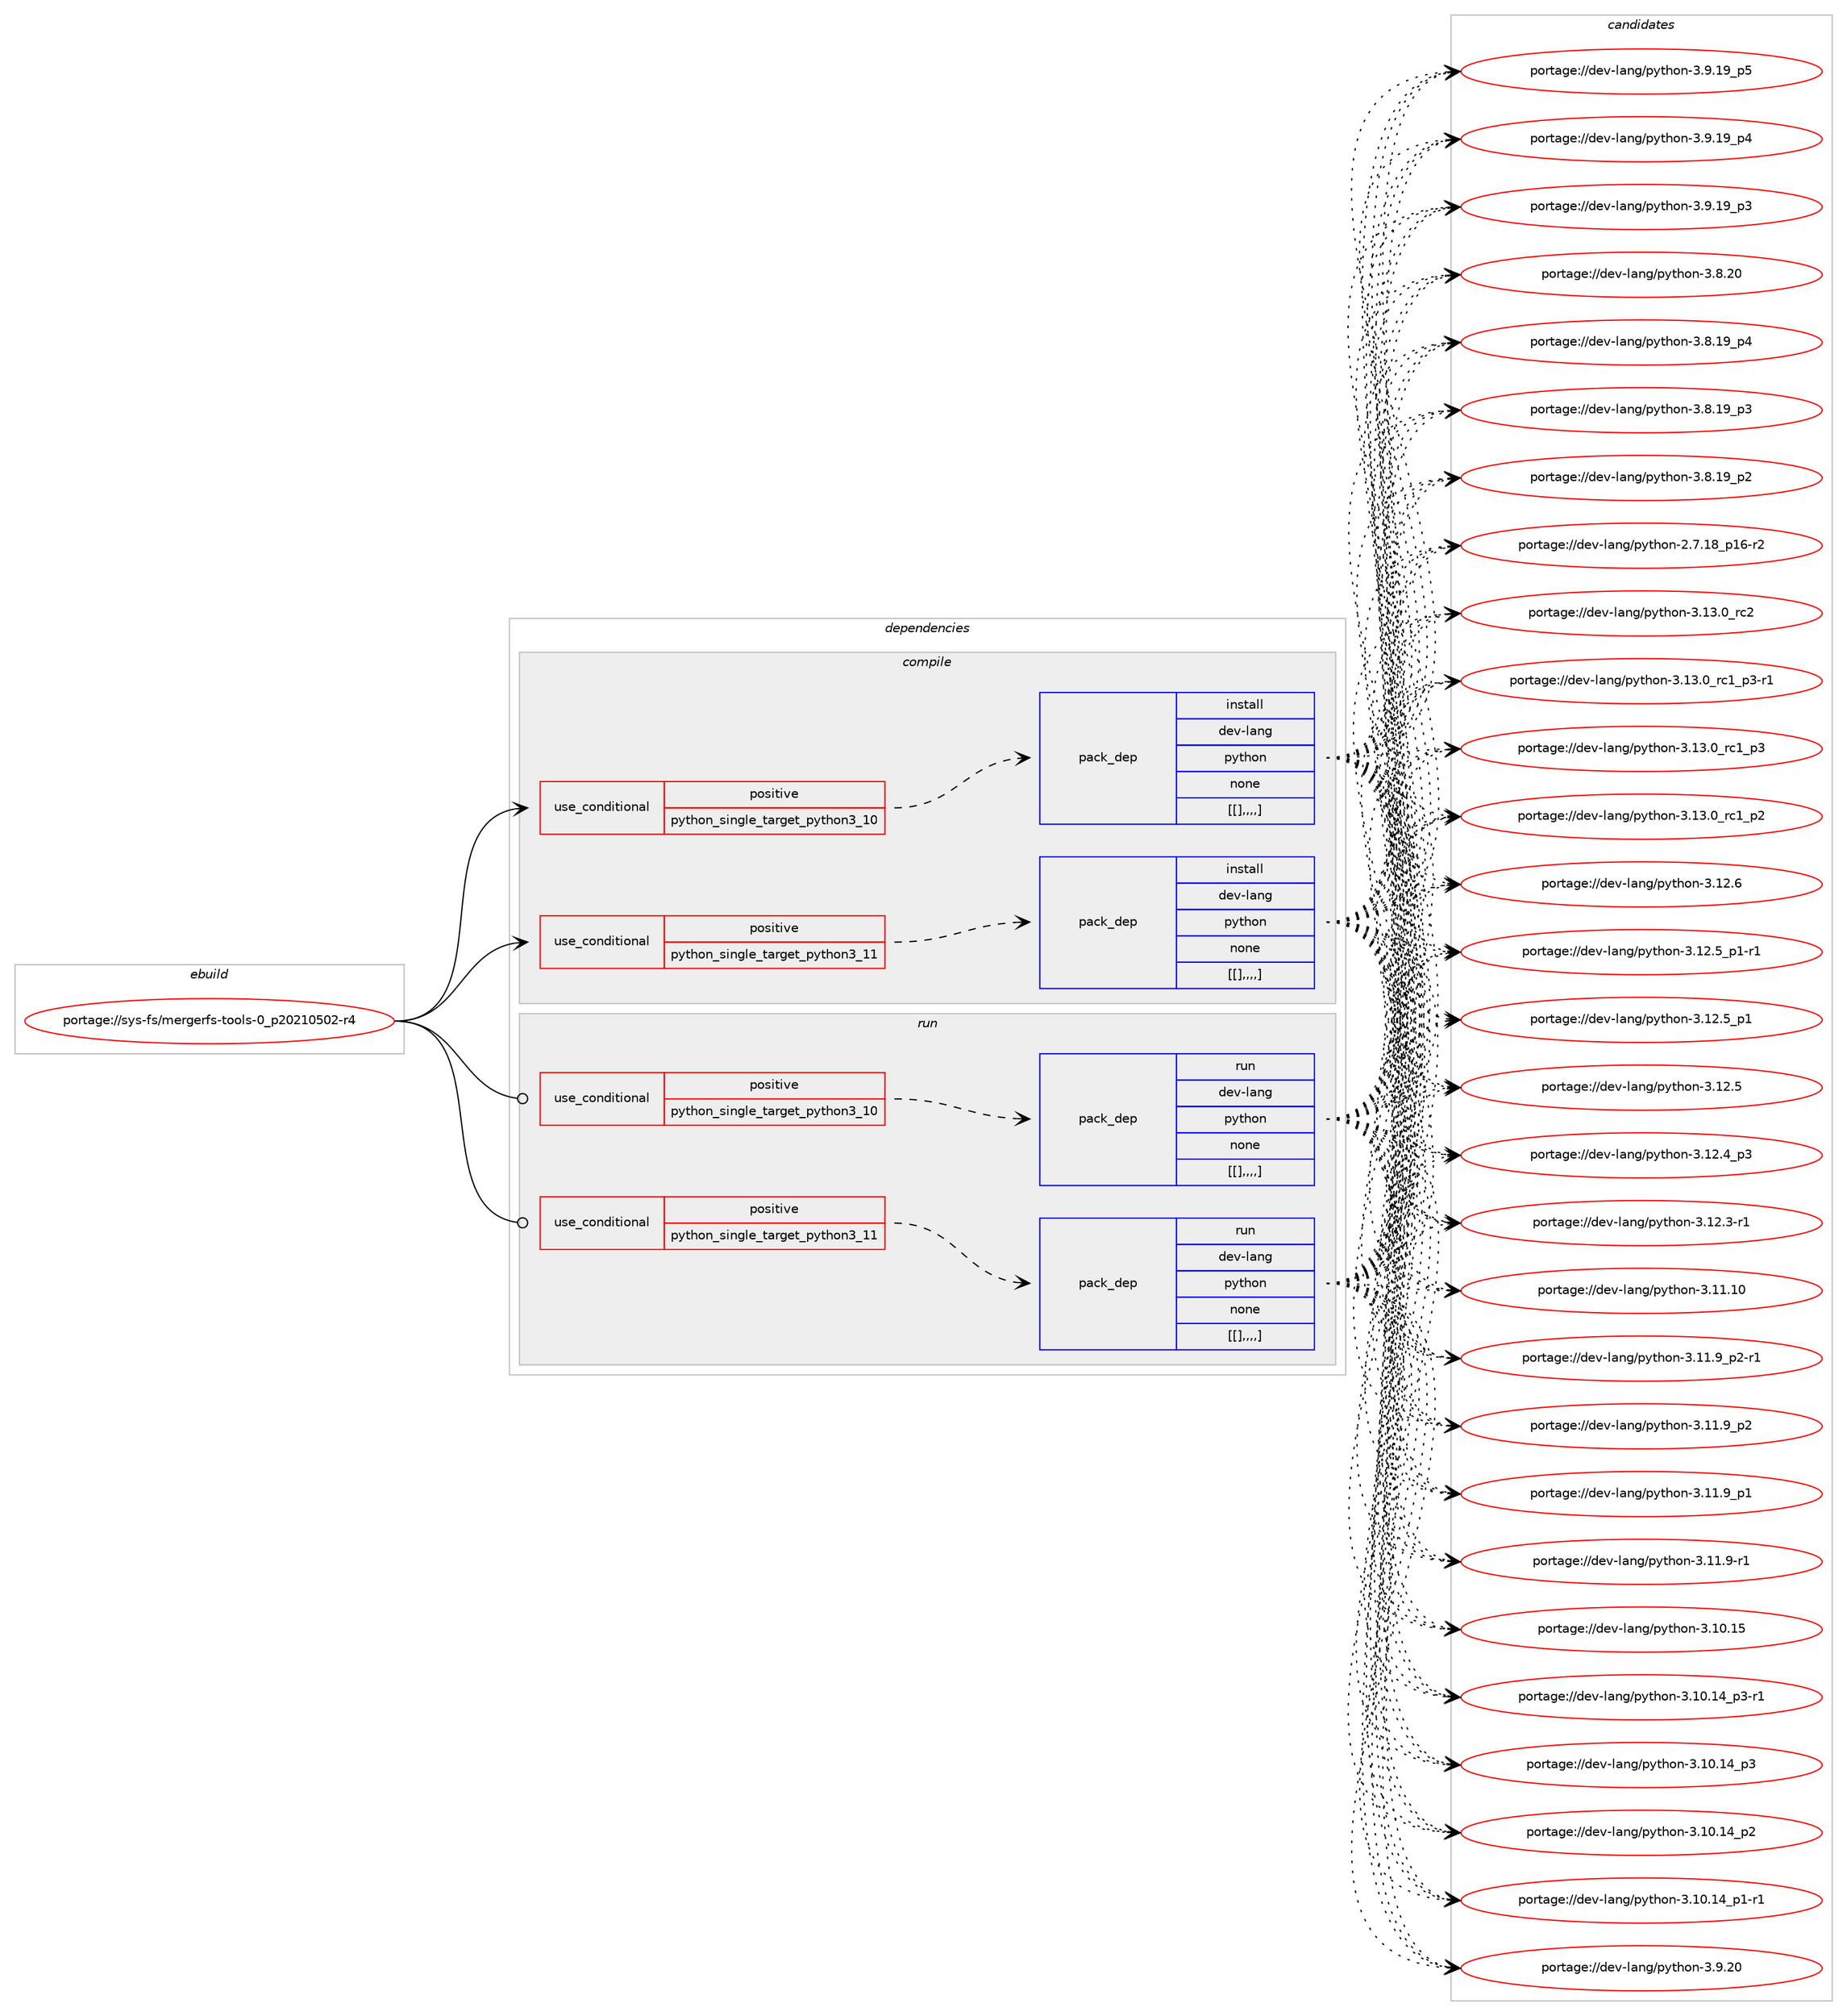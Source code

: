 digraph prolog {

# *************
# Graph options
# *************

newrank=true;
concentrate=true;
compound=true;
graph [rankdir=LR,fontname=Helvetica,fontsize=10,ranksep=1.5];#, ranksep=2.5, nodesep=0.2];
edge  [arrowhead=vee];
node  [fontname=Helvetica,fontsize=10];

# **********
# The ebuild
# **********

subgraph cluster_leftcol {
color=gray;
label=<<i>ebuild</i>>;
id [label="portage://sys-fs/mergerfs-tools-0_p20210502-r4", color=red, width=4, href="../sys-fs/mergerfs-tools-0_p20210502-r4.svg"];
}

# ****************
# The dependencies
# ****************

subgraph cluster_midcol {
color=gray;
label=<<i>dependencies</i>>;
subgraph cluster_compile {
fillcolor="#eeeeee";
style=filled;
label=<<i>compile</i>>;
subgraph cond120967 {
dependency454821 [label=<<TABLE BORDER="0" CELLBORDER="1" CELLSPACING="0" CELLPADDING="4"><TR><TD ROWSPAN="3" CELLPADDING="10">use_conditional</TD></TR><TR><TD>positive</TD></TR><TR><TD>python_single_target_python3_10</TD></TR></TABLE>>, shape=none, color=red];
subgraph pack330756 {
dependency454822 [label=<<TABLE BORDER="0" CELLBORDER="1" CELLSPACING="0" CELLPADDING="4" WIDTH="220"><TR><TD ROWSPAN="6" CELLPADDING="30">pack_dep</TD></TR><TR><TD WIDTH="110">install</TD></TR><TR><TD>dev-lang</TD></TR><TR><TD>python</TD></TR><TR><TD>none</TD></TR><TR><TD>[[],,,,]</TD></TR></TABLE>>, shape=none, color=blue];
}
dependency454821:e -> dependency454822:w [weight=20,style="dashed",arrowhead="vee"];
}
id:e -> dependency454821:w [weight=20,style="solid",arrowhead="vee"];
subgraph cond120968 {
dependency454823 [label=<<TABLE BORDER="0" CELLBORDER="1" CELLSPACING="0" CELLPADDING="4"><TR><TD ROWSPAN="3" CELLPADDING="10">use_conditional</TD></TR><TR><TD>positive</TD></TR><TR><TD>python_single_target_python3_11</TD></TR></TABLE>>, shape=none, color=red];
subgraph pack330757 {
dependency454824 [label=<<TABLE BORDER="0" CELLBORDER="1" CELLSPACING="0" CELLPADDING="4" WIDTH="220"><TR><TD ROWSPAN="6" CELLPADDING="30">pack_dep</TD></TR><TR><TD WIDTH="110">install</TD></TR><TR><TD>dev-lang</TD></TR><TR><TD>python</TD></TR><TR><TD>none</TD></TR><TR><TD>[[],,,,]</TD></TR></TABLE>>, shape=none, color=blue];
}
dependency454823:e -> dependency454824:w [weight=20,style="dashed",arrowhead="vee"];
}
id:e -> dependency454823:w [weight=20,style="solid",arrowhead="vee"];
}
subgraph cluster_compileandrun {
fillcolor="#eeeeee";
style=filled;
label=<<i>compile and run</i>>;
}
subgraph cluster_run {
fillcolor="#eeeeee";
style=filled;
label=<<i>run</i>>;
subgraph cond120969 {
dependency454825 [label=<<TABLE BORDER="0" CELLBORDER="1" CELLSPACING="0" CELLPADDING="4"><TR><TD ROWSPAN="3" CELLPADDING="10">use_conditional</TD></TR><TR><TD>positive</TD></TR><TR><TD>python_single_target_python3_10</TD></TR></TABLE>>, shape=none, color=red];
subgraph pack330758 {
dependency454826 [label=<<TABLE BORDER="0" CELLBORDER="1" CELLSPACING="0" CELLPADDING="4" WIDTH="220"><TR><TD ROWSPAN="6" CELLPADDING="30">pack_dep</TD></TR><TR><TD WIDTH="110">run</TD></TR><TR><TD>dev-lang</TD></TR><TR><TD>python</TD></TR><TR><TD>none</TD></TR><TR><TD>[[],,,,]</TD></TR></TABLE>>, shape=none, color=blue];
}
dependency454825:e -> dependency454826:w [weight=20,style="dashed",arrowhead="vee"];
}
id:e -> dependency454825:w [weight=20,style="solid",arrowhead="odot"];
subgraph cond120970 {
dependency454827 [label=<<TABLE BORDER="0" CELLBORDER="1" CELLSPACING="0" CELLPADDING="4"><TR><TD ROWSPAN="3" CELLPADDING="10">use_conditional</TD></TR><TR><TD>positive</TD></TR><TR><TD>python_single_target_python3_11</TD></TR></TABLE>>, shape=none, color=red];
subgraph pack330759 {
dependency454828 [label=<<TABLE BORDER="0" CELLBORDER="1" CELLSPACING="0" CELLPADDING="4" WIDTH="220"><TR><TD ROWSPAN="6" CELLPADDING="30">pack_dep</TD></TR><TR><TD WIDTH="110">run</TD></TR><TR><TD>dev-lang</TD></TR><TR><TD>python</TD></TR><TR><TD>none</TD></TR><TR><TD>[[],,,,]</TD></TR></TABLE>>, shape=none, color=blue];
}
dependency454827:e -> dependency454828:w [weight=20,style="dashed",arrowhead="vee"];
}
id:e -> dependency454827:w [weight=20,style="solid",arrowhead="odot"];
}
}

# **************
# The candidates
# **************

subgraph cluster_choices {
rank=same;
color=gray;
label=<<i>candidates</i>>;

subgraph choice330756 {
color=black;
nodesep=1;
choice10010111845108971101034711212111610411111045514649514648951149950 [label="portage://dev-lang/python-3.13.0_rc2", color=red, width=4,href="../dev-lang/python-3.13.0_rc2.svg"];
choice1001011184510897110103471121211161041111104551464951464895114994995112514511449 [label="portage://dev-lang/python-3.13.0_rc1_p3-r1", color=red, width=4,href="../dev-lang/python-3.13.0_rc1_p3-r1.svg"];
choice100101118451089711010347112121116104111110455146495146489511499499511251 [label="portage://dev-lang/python-3.13.0_rc1_p3", color=red, width=4,href="../dev-lang/python-3.13.0_rc1_p3.svg"];
choice100101118451089711010347112121116104111110455146495146489511499499511250 [label="portage://dev-lang/python-3.13.0_rc1_p2", color=red, width=4,href="../dev-lang/python-3.13.0_rc1_p2.svg"];
choice10010111845108971101034711212111610411111045514649504654 [label="portage://dev-lang/python-3.12.6", color=red, width=4,href="../dev-lang/python-3.12.6.svg"];
choice1001011184510897110103471121211161041111104551464950465395112494511449 [label="portage://dev-lang/python-3.12.5_p1-r1", color=red, width=4,href="../dev-lang/python-3.12.5_p1-r1.svg"];
choice100101118451089711010347112121116104111110455146495046539511249 [label="portage://dev-lang/python-3.12.5_p1", color=red, width=4,href="../dev-lang/python-3.12.5_p1.svg"];
choice10010111845108971101034711212111610411111045514649504653 [label="portage://dev-lang/python-3.12.5", color=red, width=4,href="../dev-lang/python-3.12.5.svg"];
choice100101118451089711010347112121116104111110455146495046529511251 [label="portage://dev-lang/python-3.12.4_p3", color=red, width=4,href="../dev-lang/python-3.12.4_p3.svg"];
choice100101118451089711010347112121116104111110455146495046514511449 [label="portage://dev-lang/python-3.12.3-r1", color=red, width=4,href="../dev-lang/python-3.12.3-r1.svg"];
choice1001011184510897110103471121211161041111104551464949464948 [label="portage://dev-lang/python-3.11.10", color=red, width=4,href="../dev-lang/python-3.11.10.svg"];
choice1001011184510897110103471121211161041111104551464949465795112504511449 [label="portage://dev-lang/python-3.11.9_p2-r1", color=red, width=4,href="../dev-lang/python-3.11.9_p2-r1.svg"];
choice100101118451089711010347112121116104111110455146494946579511250 [label="portage://dev-lang/python-3.11.9_p2", color=red, width=4,href="../dev-lang/python-3.11.9_p2.svg"];
choice100101118451089711010347112121116104111110455146494946579511249 [label="portage://dev-lang/python-3.11.9_p1", color=red, width=4,href="../dev-lang/python-3.11.9_p1.svg"];
choice100101118451089711010347112121116104111110455146494946574511449 [label="portage://dev-lang/python-3.11.9-r1", color=red, width=4,href="../dev-lang/python-3.11.9-r1.svg"];
choice1001011184510897110103471121211161041111104551464948464953 [label="portage://dev-lang/python-3.10.15", color=red, width=4,href="../dev-lang/python-3.10.15.svg"];
choice100101118451089711010347112121116104111110455146494846495295112514511449 [label="portage://dev-lang/python-3.10.14_p3-r1", color=red, width=4,href="../dev-lang/python-3.10.14_p3-r1.svg"];
choice10010111845108971101034711212111610411111045514649484649529511251 [label="portage://dev-lang/python-3.10.14_p3", color=red, width=4,href="../dev-lang/python-3.10.14_p3.svg"];
choice10010111845108971101034711212111610411111045514649484649529511250 [label="portage://dev-lang/python-3.10.14_p2", color=red, width=4,href="../dev-lang/python-3.10.14_p2.svg"];
choice100101118451089711010347112121116104111110455146494846495295112494511449 [label="portage://dev-lang/python-3.10.14_p1-r1", color=red, width=4,href="../dev-lang/python-3.10.14_p1-r1.svg"];
choice10010111845108971101034711212111610411111045514657465048 [label="portage://dev-lang/python-3.9.20", color=red, width=4,href="../dev-lang/python-3.9.20.svg"];
choice100101118451089711010347112121116104111110455146574649579511253 [label="portage://dev-lang/python-3.9.19_p5", color=red, width=4,href="../dev-lang/python-3.9.19_p5.svg"];
choice100101118451089711010347112121116104111110455146574649579511252 [label="portage://dev-lang/python-3.9.19_p4", color=red, width=4,href="../dev-lang/python-3.9.19_p4.svg"];
choice100101118451089711010347112121116104111110455146574649579511251 [label="portage://dev-lang/python-3.9.19_p3", color=red, width=4,href="../dev-lang/python-3.9.19_p3.svg"];
choice10010111845108971101034711212111610411111045514656465048 [label="portage://dev-lang/python-3.8.20", color=red, width=4,href="../dev-lang/python-3.8.20.svg"];
choice100101118451089711010347112121116104111110455146564649579511252 [label="portage://dev-lang/python-3.8.19_p4", color=red, width=4,href="../dev-lang/python-3.8.19_p4.svg"];
choice100101118451089711010347112121116104111110455146564649579511251 [label="portage://dev-lang/python-3.8.19_p3", color=red, width=4,href="../dev-lang/python-3.8.19_p3.svg"];
choice100101118451089711010347112121116104111110455146564649579511250 [label="portage://dev-lang/python-3.8.19_p2", color=red, width=4,href="../dev-lang/python-3.8.19_p2.svg"];
choice100101118451089711010347112121116104111110455046554649569511249544511450 [label="portage://dev-lang/python-2.7.18_p16-r2", color=red, width=4,href="../dev-lang/python-2.7.18_p16-r2.svg"];
dependency454822:e -> choice10010111845108971101034711212111610411111045514649514648951149950:w [style=dotted,weight="100"];
dependency454822:e -> choice1001011184510897110103471121211161041111104551464951464895114994995112514511449:w [style=dotted,weight="100"];
dependency454822:e -> choice100101118451089711010347112121116104111110455146495146489511499499511251:w [style=dotted,weight="100"];
dependency454822:e -> choice100101118451089711010347112121116104111110455146495146489511499499511250:w [style=dotted,weight="100"];
dependency454822:e -> choice10010111845108971101034711212111610411111045514649504654:w [style=dotted,weight="100"];
dependency454822:e -> choice1001011184510897110103471121211161041111104551464950465395112494511449:w [style=dotted,weight="100"];
dependency454822:e -> choice100101118451089711010347112121116104111110455146495046539511249:w [style=dotted,weight="100"];
dependency454822:e -> choice10010111845108971101034711212111610411111045514649504653:w [style=dotted,weight="100"];
dependency454822:e -> choice100101118451089711010347112121116104111110455146495046529511251:w [style=dotted,weight="100"];
dependency454822:e -> choice100101118451089711010347112121116104111110455146495046514511449:w [style=dotted,weight="100"];
dependency454822:e -> choice1001011184510897110103471121211161041111104551464949464948:w [style=dotted,weight="100"];
dependency454822:e -> choice1001011184510897110103471121211161041111104551464949465795112504511449:w [style=dotted,weight="100"];
dependency454822:e -> choice100101118451089711010347112121116104111110455146494946579511250:w [style=dotted,weight="100"];
dependency454822:e -> choice100101118451089711010347112121116104111110455146494946579511249:w [style=dotted,weight="100"];
dependency454822:e -> choice100101118451089711010347112121116104111110455146494946574511449:w [style=dotted,weight="100"];
dependency454822:e -> choice1001011184510897110103471121211161041111104551464948464953:w [style=dotted,weight="100"];
dependency454822:e -> choice100101118451089711010347112121116104111110455146494846495295112514511449:w [style=dotted,weight="100"];
dependency454822:e -> choice10010111845108971101034711212111610411111045514649484649529511251:w [style=dotted,weight="100"];
dependency454822:e -> choice10010111845108971101034711212111610411111045514649484649529511250:w [style=dotted,weight="100"];
dependency454822:e -> choice100101118451089711010347112121116104111110455146494846495295112494511449:w [style=dotted,weight="100"];
dependency454822:e -> choice10010111845108971101034711212111610411111045514657465048:w [style=dotted,weight="100"];
dependency454822:e -> choice100101118451089711010347112121116104111110455146574649579511253:w [style=dotted,weight="100"];
dependency454822:e -> choice100101118451089711010347112121116104111110455146574649579511252:w [style=dotted,weight="100"];
dependency454822:e -> choice100101118451089711010347112121116104111110455146574649579511251:w [style=dotted,weight="100"];
dependency454822:e -> choice10010111845108971101034711212111610411111045514656465048:w [style=dotted,weight="100"];
dependency454822:e -> choice100101118451089711010347112121116104111110455146564649579511252:w [style=dotted,weight="100"];
dependency454822:e -> choice100101118451089711010347112121116104111110455146564649579511251:w [style=dotted,weight="100"];
dependency454822:e -> choice100101118451089711010347112121116104111110455146564649579511250:w [style=dotted,weight="100"];
dependency454822:e -> choice100101118451089711010347112121116104111110455046554649569511249544511450:w [style=dotted,weight="100"];
}
subgraph choice330757 {
color=black;
nodesep=1;
choice10010111845108971101034711212111610411111045514649514648951149950 [label="portage://dev-lang/python-3.13.0_rc2", color=red, width=4,href="../dev-lang/python-3.13.0_rc2.svg"];
choice1001011184510897110103471121211161041111104551464951464895114994995112514511449 [label="portage://dev-lang/python-3.13.0_rc1_p3-r1", color=red, width=4,href="../dev-lang/python-3.13.0_rc1_p3-r1.svg"];
choice100101118451089711010347112121116104111110455146495146489511499499511251 [label="portage://dev-lang/python-3.13.0_rc1_p3", color=red, width=4,href="../dev-lang/python-3.13.0_rc1_p3.svg"];
choice100101118451089711010347112121116104111110455146495146489511499499511250 [label="portage://dev-lang/python-3.13.0_rc1_p2", color=red, width=4,href="../dev-lang/python-3.13.0_rc1_p2.svg"];
choice10010111845108971101034711212111610411111045514649504654 [label="portage://dev-lang/python-3.12.6", color=red, width=4,href="../dev-lang/python-3.12.6.svg"];
choice1001011184510897110103471121211161041111104551464950465395112494511449 [label="portage://dev-lang/python-3.12.5_p1-r1", color=red, width=4,href="../dev-lang/python-3.12.5_p1-r1.svg"];
choice100101118451089711010347112121116104111110455146495046539511249 [label="portage://dev-lang/python-3.12.5_p1", color=red, width=4,href="../dev-lang/python-3.12.5_p1.svg"];
choice10010111845108971101034711212111610411111045514649504653 [label="portage://dev-lang/python-3.12.5", color=red, width=4,href="../dev-lang/python-3.12.5.svg"];
choice100101118451089711010347112121116104111110455146495046529511251 [label="portage://dev-lang/python-3.12.4_p3", color=red, width=4,href="../dev-lang/python-3.12.4_p3.svg"];
choice100101118451089711010347112121116104111110455146495046514511449 [label="portage://dev-lang/python-3.12.3-r1", color=red, width=4,href="../dev-lang/python-3.12.3-r1.svg"];
choice1001011184510897110103471121211161041111104551464949464948 [label="portage://dev-lang/python-3.11.10", color=red, width=4,href="../dev-lang/python-3.11.10.svg"];
choice1001011184510897110103471121211161041111104551464949465795112504511449 [label="portage://dev-lang/python-3.11.9_p2-r1", color=red, width=4,href="../dev-lang/python-3.11.9_p2-r1.svg"];
choice100101118451089711010347112121116104111110455146494946579511250 [label="portage://dev-lang/python-3.11.9_p2", color=red, width=4,href="../dev-lang/python-3.11.9_p2.svg"];
choice100101118451089711010347112121116104111110455146494946579511249 [label="portage://dev-lang/python-3.11.9_p1", color=red, width=4,href="../dev-lang/python-3.11.9_p1.svg"];
choice100101118451089711010347112121116104111110455146494946574511449 [label="portage://dev-lang/python-3.11.9-r1", color=red, width=4,href="../dev-lang/python-3.11.9-r1.svg"];
choice1001011184510897110103471121211161041111104551464948464953 [label="portage://dev-lang/python-3.10.15", color=red, width=4,href="../dev-lang/python-3.10.15.svg"];
choice100101118451089711010347112121116104111110455146494846495295112514511449 [label="portage://dev-lang/python-3.10.14_p3-r1", color=red, width=4,href="../dev-lang/python-3.10.14_p3-r1.svg"];
choice10010111845108971101034711212111610411111045514649484649529511251 [label="portage://dev-lang/python-3.10.14_p3", color=red, width=4,href="../dev-lang/python-3.10.14_p3.svg"];
choice10010111845108971101034711212111610411111045514649484649529511250 [label="portage://dev-lang/python-3.10.14_p2", color=red, width=4,href="../dev-lang/python-3.10.14_p2.svg"];
choice100101118451089711010347112121116104111110455146494846495295112494511449 [label="portage://dev-lang/python-3.10.14_p1-r1", color=red, width=4,href="../dev-lang/python-3.10.14_p1-r1.svg"];
choice10010111845108971101034711212111610411111045514657465048 [label="portage://dev-lang/python-3.9.20", color=red, width=4,href="../dev-lang/python-3.9.20.svg"];
choice100101118451089711010347112121116104111110455146574649579511253 [label="portage://dev-lang/python-3.9.19_p5", color=red, width=4,href="../dev-lang/python-3.9.19_p5.svg"];
choice100101118451089711010347112121116104111110455146574649579511252 [label="portage://dev-lang/python-3.9.19_p4", color=red, width=4,href="../dev-lang/python-3.9.19_p4.svg"];
choice100101118451089711010347112121116104111110455146574649579511251 [label="portage://dev-lang/python-3.9.19_p3", color=red, width=4,href="../dev-lang/python-3.9.19_p3.svg"];
choice10010111845108971101034711212111610411111045514656465048 [label="portage://dev-lang/python-3.8.20", color=red, width=4,href="../dev-lang/python-3.8.20.svg"];
choice100101118451089711010347112121116104111110455146564649579511252 [label="portage://dev-lang/python-3.8.19_p4", color=red, width=4,href="../dev-lang/python-3.8.19_p4.svg"];
choice100101118451089711010347112121116104111110455146564649579511251 [label="portage://dev-lang/python-3.8.19_p3", color=red, width=4,href="../dev-lang/python-3.8.19_p3.svg"];
choice100101118451089711010347112121116104111110455146564649579511250 [label="portage://dev-lang/python-3.8.19_p2", color=red, width=4,href="../dev-lang/python-3.8.19_p2.svg"];
choice100101118451089711010347112121116104111110455046554649569511249544511450 [label="portage://dev-lang/python-2.7.18_p16-r2", color=red, width=4,href="../dev-lang/python-2.7.18_p16-r2.svg"];
dependency454824:e -> choice10010111845108971101034711212111610411111045514649514648951149950:w [style=dotted,weight="100"];
dependency454824:e -> choice1001011184510897110103471121211161041111104551464951464895114994995112514511449:w [style=dotted,weight="100"];
dependency454824:e -> choice100101118451089711010347112121116104111110455146495146489511499499511251:w [style=dotted,weight="100"];
dependency454824:e -> choice100101118451089711010347112121116104111110455146495146489511499499511250:w [style=dotted,weight="100"];
dependency454824:e -> choice10010111845108971101034711212111610411111045514649504654:w [style=dotted,weight="100"];
dependency454824:e -> choice1001011184510897110103471121211161041111104551464950465395112494511449:w [style=dotted,weight="100"];
dependency454824:e -> choice100101118451089711010347112121116104111110455146495046539511249:w [style=dotted,weight="100"];
dependency454824:e -> choice10010111845108971101034711212111610411111045514649504653:w [style=dotted,weight="100"];
dependency454824:e -> choice100101118451089711010347112121116104111110455146495046529511251:w [style=dotted,weight="100"];
dependency454824:e -> choice100101118451089711010347112121116104111110455146495046514511449:w [style=dotted,weight="100"];
dependency454824:e -> choice1001011184510897110103471121211161041111104551464949464948:w [style=dotted,weight="100"];
dependency454824:e -> choice1001011184510897110103471121211161041111104551464949465795112504511449:w [style=dotted,weight="100"];
dependency454824:e -> choice100101118451089711010347112121116104111110455146494946579511250:w [style=dotted,weight="100"];
dependency454824:e -> choice100101118451089711010347112121116104111110455146494946579511249:w [style=dotted,weight="100"];
dependency454824:e -> choice100101118451089711010347112121116104111110455146494946574511449:w [style=dotted,weight="100"];
dependency454824:e -> choice1001011184510897110103471121211161041111104551464948464953:w [style=dotted,weight="100"];
dependency454824:e -> choice100101118451089711010347112121116104111110455146494846495295112514511449:w [style=dotted,weight="100"];
dependency454824:e -> choice10010111845108971101034711212111610411111045514649484649529511251:w [style=dotted,weight="100"];
dependency454824:e -> choice10010111845108971101034711212111610411111045514649484649529511250:w [style=dotted,weight="100"];
dependency454824:e -> choice100101118451089711010347112121116104111110455146494846495295112494511449:w [style=dotted,weight="100"];
dependency454824:e -> choice10010111845108971101034711212111610411111045514657465048:w [style=dotted,weight="100"];
dependency454824:e -> choice100101118451089711010347112121116104111110455146574649579511253:w [style=dotted,weight="100"];
dependency454824:e -> choice100101118451089711010347112121116104111110455146574649579511252:w [style=dotted,weight="100"];
dependency454824:e -> choice100101118451089711010347112121116104111110455146574649579511251:w [style=dotted,weight="100"];
dependency454824:e -> choice10010111845108971101034711212111610411111045514656465048:w [style=dotted,weight="100"];
dependency454824:e -> choice100101118451089711010347112121116104111110455146564649579511252:w [style=dotted,weight="100"];
dependency454824:e -> choice100101118451089711010347112121116104111110455146564649579511251:w [style=dotted,weight="100"];
dependency454824:e -> choice100101118451089711010347112121116104111110455146564649579511250:w [style=dotted,weight="100"];
dependency454824:e -> choice100101118451089711010347112121116104111110455046554649569511249544511450:w [style=dotted,weight="100"];
}
subgraph choice330758 {
color=black;
nodesep=1;
choice10010111845108971101034711212111610411111045514649514648951149950 [label="portage://dev-lang/python-3.13.0_rc2", color=red, width=4,href="../dev-lang/python-3.13.0_rc2.svg"];
choice1001011184510897110103471121211161041111104551464951464895114994995112514511449 [label="portage://dev-lang/python-3.13.0_rc1_p3-r1", color=red, width=4,href="../dev-lang/python-3.13.0_rc1_p3-r1.svg"];
choice100101118451089711010347112121116104111110455146495146489511499499511251 [label="portage://dev-lang/python-3.13.0_rc1_p3", color=red, width=4,href="../dev-lang/python-3.13.0_rc1_p3.svg"];
choice100101118451089711010347112121116104111110455146495146489511499499511250 [label="portage://dev-lang/python-3.13.0_rc1_p2", color=red, width=4,href="../dev-lang/python-3.13.0_rc1_p2.svg"];
choice10010111845108971101034711212111610411111045514649504654 [label="portage://dev-lang/python-3.12.6", color=red, width=4,href="../dev-lang/python-3.12.6.svg"];
choice1001011184510897110103471121211161041111104551464950465395112494511449 [label="portage://dev-lang/python-3.12.5_p1-r1", color=red, width=4,href="../dev-lang/python-3.12.5_p1-r1.svg"];
choice100101118451089711010347112121116104111110455146495046539511249 [label="portage://dev-lang/python-3.12.5_p1", color=red, width=4,href="../dev-lang/python-3.12.5_p1.svg"];
choice10010111845108971101034711212111610411111045514649504653 [label="portage://dev-lang/python-3.12.5", color=red, width=4,href="../dev-lang/python-3.12.5.svg"];
choice100101118451089711010347112121116104111110455146495046529511251 [label="portage://dev-lang/python-3.12.4_p3", color=red, width=4,href="../dev-lang/python-3.12.4_p3.svg"];
choice100101118451089711010347112121116104111110455146495046514511449 [label="portage://dev-lang/python-3.12.3-r1", color=red, width=4,href="../dev-lang/python-3.12.3-r1.svg"];
choice1001011184510897110103471121211161041111104551464949464948 [label="portage://dev-lang/python-3.11.10", color=red, width=4,href="../dev-lang/python-3.11.10.svg"];
choice1001011184510897110103471121211161041111104551464949465795112504511449 [label="portage://dev-lang/python-3.11.9_p2-r1", color=red, width=4,href="../dev-lang/python-3.11.9_p2-r1.svg"];
choice100101118451089711010347112121116104111110455146494946579511250 [label="portage://dev-lang/python-3.11.9_p2", color=red, width=4,href="../dev-lang/python-3.11.9_p2.svg"];
choice100101118451089711010347112121116104111110455146494946579511249 [label="portage://dev-lang/python-3.11.9_p1", color=red, width=4,href="../dev-lang/python-3.11.9_p1.svg"];
choice100101118451089711010347112121116104111110455146494946574511449 [label="portage://dev-lang/python-3.11.9-r1", color=red, width=4,href="../dev-lang/python-3.11.9-r1.svg"];
choice1001011184510897110103471121211161041111104551464948464953 [label="portage://dev-lang/python-3.10.15", color=red, width=4,href="../dev-lang/python-3.10.15.svg"];
choice100101118451089711010347112121116104111110455146494846495295112514511449 [label="portage://dev-lang/python-3.10.14_p3-r1", color=red, width=4,href="../dev-lang/python-3.10.14_p3-r1.svg"];
choice10010111845108971101034711212111610411111045514649484649529511251 [label="portage://dev-lang/python-3.10.14_p3", color=red, width=4,href="../dev-lang/python-3.10.14_p3.svg"];
choice10010111845108971101034711212111610411111045514649484649529511250 [label="portage://dev-lang/python-3.10.14_p2", color=red, width=4,href="../dev-lang/python-3.10.14_p2.svg"];
choice100101118451089711010347112121116104111110455146494846495295112494511449 [label="portage://dev-lang/python-3.10.14_p1-r1", color=red, width=4,href="../dev-lang/python-3.10.14_p1-r1.svg"];
choice10010111845108971101034711212111610411111045514657465048 [label="portage://dev-lang/python-3.9.20", color=red, width=4,href="../dev-lang/python-3.9.20.svg"];
choice100101118451089711010347112121116104111110455146574649579511253 [label="portage://dev-lang/python-3.9.19_p5", color=red, width=4,href="../dev-lang/python-3.9.19_p5.svg"];
choice100101118451089711010347112121116104111110455146574649579511252 [label="portage://dev-lang/python-3.9.19_p4", color=red, width=4,href="../dev-lang/python-3.9.19_p4.svg"];
choice100101118451089711010347112121116104111110455146574649579511251 [label="portage://dev-lang/python-3.9.19_p3", color=red, width=4,href="../dev-lang/python-3.9.19_p3.svg"];
choice10010111845108971101034711212111610411111045514656465048 [label="portage://dev-lang/python-3.8.20", color=red, width=4,href="../dev-lang/python-3.8.20.svg"];
choice100101118451089711010347112121116104111110455146564649579511252 [label="portage://dev-lang/python-3.8.19_p4", color=red, width=4,href="../dev-lang/python-3.8.19_p4.svg"];
choice100101118451089711010347112121116104111110455146564649579511251 [label="portage://dev-lang/python-3.8.19_p3", color=red, width=4,href="../dev-lang/python-3.8.19_p3.svg"];
choice100101118451089711010347112121116104111110455146564649579511250 [label="portage://dev-lang/python-3.8.19_p2", color=red, width=4,href="../dev-lang/python-3.8.19_p2.svg"];
choice100101118451089711010347112121116104111110455046554649569511249544511450 [label="portage://dev-lang/python-2.7.18_p16-r2", color=red, width=4,href="../dev-lang/python-2.7.18_p16-r2.svg"];
dependency454826:e -> choice10010111845108971101034711212111610411111045514649514648951149950:w [style=dotted,weight="100"];
dependency454826:e -> choice1001011184510897110103471121211161041111104551464951464895114994995112514511449:w [style=dotted,weight="100"];
dependency454826:e -> choice100101118451089711010347112121116104111110455146495146489511499499511251:w [style=dotted,weight="100"];
dependency454826:e -> choice100101118451089711010347112121116104111110455146495146489511499499511250:w [style=dotted,weight="100"];
dependency454826:e -> choice10010111845108971101034711212111610411111045514649504654:w [style=dotted,weight="100"];
dependency454826:e -> choice1001011184510897110103471121211161041111104551464950465395112494511449:w [style=dotted,weight="100"];
dependency454826:e -> choice100101118451089711010347112121116104111110455146495046539511249:w [style=dotted,weight="100"];
dependency454826:e -> choice10010111845108971101034711212111610411111045514649504653:w [style=dotted,weight="100"];
dependency454826:e -> choice100101118451089711010347112121116104111110455146495046529511251:w [style=dotted,weight="100"];
dependency454826:e -> choice100101118451089711010347112121116104111110455146495046514511449:w [style=dotted,weight="100"];
dependency454826:e -> choice1001011184510897110103471121211161041111104551464949464948:w [style=dotted,weight="100"];
dependency454826:e -> choice1001011184510897110103471121211161041111104551464949465795112504511449:w [style=dotted,weight="100"];
dependency454826:e -> choice100101118451089711010347112121116104111110455146494946579511250:w [style=dotted,weight="100"];
dependency454826:e -> choice100101118451089711010347112121116104111110455146494946579511249:w [style=dotted,weight="100"];
dependency454826:e -> choice100101118451089711010347112121116104111110455146494946574511449:w [style=dotted,weight="100"];
dependency454826:e -> choice1001011184510897110103471121211161041111104551464948464953:w [style=dotted,weight="100"];
dependency454826:e -> choice100101118451089711010347112121116104111110455146494846495295112514511449:w [style=dotted,weight="100"];
dependency454826:e -> choice10010111845108971101034711212111610411111045514649484649529511251:w [style=dotted,weight="100"];
dependency454826:e -> choice10010111845108971101034711212111610411111045514649484649529511250:w [style=dotted,weight="100"];
dependency454826:e -> choice100101118451089711010347112121116104111110455146494846495295112494511449:w [style=dotted,weight="100"];
dependency454826:e -> choice10010111845108971101034711212111610411111045514657465048:w [style=dotted,weight="100"];
dependency454826:e -> choice100101118451089711010347112121116104111110455146574649579511253:w [style=dotted,weight="100"];
dependency454826:e -> choice100101118451089711010347112121116104111110455146574649579511252:w [style=dotted,weight="100"];
dependency454826:e -> choice100101118451089711010347112121116104111110455146574649579511251:w [style=dotted,weight="100"];
dependency454826:e -> choice10010111845108971101034711212111610411111045514656465048:w [style=dotted,weight="100"];
dependency454826:e -> choice100101118451089711010347112121116104111110455146564649579511252:w [style=dotted,weight="100"];
dependency454826:e -> choice100101118451089711010347112121116104111110455146564649579511251:w [style=dotted,weight="100"];
dependency454826:e -> choice100101118451089711010347112121116104111110455146564649579511250:w [style=dotted,weight="100"];
dependency454826:e -> choice100101118451089711010347112121116104111110455046554649569511249544511450:w [style=dotted,weight="100"];
}
subgraph choice330759 {
color=black;
nodesep=1;
choice10010111845108971101034711212111610411111045514649514648951149950 [label="portage://dev-lang/python-3.13.0_rc2", color=red, width=4,href="../dev-lang/python-3.13.0_rc2.svg"];
choice1001011184510897110103471121211161041111104551464951464895114994995112514511449 [label="portage://dev-lang/python-3.13.0_rc1_p3-r1", color=red, width=4,href="../dev-lang/python-3.13.0_rc1_p3-r1.svg"];
choice100101118451089711010347112121116104111110455146495146489511499499511251 [label="portage://dev-lang/python-3.13.0_rc1_p3", color=red, width=4,href="../dev-lang/python-3.13.0_rc1_p3.svg"];
choice100101118451089711010347112121116104111110455146495146489511499499511250 [label="portage://dev-lang/python-3.13.0_rc1_p2", color=red, width=4,href="../dev-lang/python-3.13.0_rc1_p2.svg"];
choice10010111845108971101034711212111610411111045514649504654 [label="portage://dev-lang/python-3.12.6", color=red, width=4,href="../dev-lang/python-3.12.6.svg"];
choice1001011184510897110103471121211161041111104551464950465395112494511449 [label="portage://dev-lang/python-3.12.5_p1-r1", color=red, width=4,href="../dev-lang/python-3.12.5_p1-r1.svg"];
choice100101118451089711010347112121116104111110455146495046539511249 [label="portage://dev-lang/python-3.12.5_p1", color=red, width=4,href="../dev-lang/python-3.12.5_p1.svg"];
choice10010111845108971101034711212111610411111045514649504653 [label="portage://dev-lang/python-3.12.5", color=red, width=4,href="../dev-lang/python-3.12.5.svg"];
choice100101118451089711010347112121116104111110455146495046529511251 [label="portage://dev-lang/python-3.12.4_p3", color=red, width=4,href="../dev-lang/python-3.12.4_p3.svg"];
choice100101118451089711010347112121116104111110455146495046514511449 [label="portage://dev-lang/python-3.12.3-r1", color=red, width=4,href="../dev-lang/python-3.12.3-r1.svg"];
choice1001011184510897110103471121211161041111104551464949464948 [label="portage://dev-lang/python-3.11.10", color=red, width=4,href="../dev-lang/python-3.11.10.svg"];
choice1001011184510897110103471121211161041111104551464949465795112504511449 [label="portage://dev-lang/python-3.11.9_p2-r1", color=red, width=4,href="../dev-lang/python-3.11.9_p2-r1.svg"];
choice100101118451089711010347112121116104111110455146494946579511250 [label="portage://dev-lang/python-3.11.9_p2", color=red, width=4,href="../dev-lang/python-3.11.9_p2.svg"];
choice100101118451089711010347112121116104111110455146494946579511249 [label="portage://dev-lang/python-3.11.9_p1", color=red, width=4,href="../dev-lang/python-3.11.9_p1.svg"];
choice100101118451089711010347112121116104111110455146494946574511449 [label="portage://dev-lang/python-3.11.9-r1", color=red, width=4,href="../dev-lang/python-3.11.9-r1.svg"];
choice1001011184510897110103471121211161041111104551464948464953 [label="portage://dev-lang/python-3.10.15", color=red, width=4,href="../dev-lang/python-3.10.15.svg"];
choice100101118451089711010347112121116104111110455146494846495295112514511449 [label="portage://dev-lang/python-3.10.14_p3-r1", color=red, width=4,href="../dev-lang/python-3.10.14_p3-r1.svg"];
choice10010111845108971101034711212111610411111045514649484649529511251 [label="portage://dev-lang/python-3.10.14_p3", color=red, width=4,href="../dev-lang/python-3.10.14_p3.svg"];
choice10010111845108971101034711212111610411111045514649484649529511250 [label="portage://dev-lang/python-3.10.14_p2", color=red, width=4,href="../dev-lang/python-3.10.14_p2.svg"];
choice100101118451089711010347112121116104111110455146494846495295112494511449 [label="portage://dev-lang/python-3.10.14_p1-r1", color=red, width=4,href="../dev-lang/python-3.10.14_p1-r1.svg"];
choice10010111845108971101034711212111610411111045514657465048 [label="portage://dev-lang/python-3.9.20", color=red, width=4,href="../dev-lang/python-3.9.20.svg"];
choice100101118451089711010347112121116104111110455146574649579511253 [label="portage://dev-lang/python-3.9.19_p5", color=red, width=4,href="../dev-lang/python-3.9.19_p5.svg"];
choice100101118451089711010347112121116104111110455146574649579511252 [label="portage://dev-lang/python-3.9.19_p4", color=red, width=4,href="../dev-lang/python-3.9.19_p4.svg"];
choice100101118451089711010347112121116104111110455146574649579511251 [label="portage://dev-lang/python-3.9.19_p3", color=red, width=4,href="../dev-lang/python-3.9.19_p3.svg"];
choice10010111845108971101034711212111610411111045514656465048 [label="portage://dev-lang/python-3.8.20", color=red, width=4,href="../dev-lang/python-3.8.20.svg"];
choice100101118451089711010347112121116104111110455146564649579511252 [label="portage://dev-lang/python-3.8.19_p4", color=red, width=4,href="../dev-lang/python-3.8.19_p4.svg"];
choice100101118451089711010347112121116104111110455146564649579511251 [label="portage://dev-lang/python-3.8.19_p3", color=red, width=4,href="../dev-lang/python-3.8.19_p3.svg"];
choice100101118451089711010347112121116104111110455146564649579511250 [label="portage://dev-lang/python-3.8.19_p2", color=red, width=4,href="../dev-lang/python-3.8.19_p2.svg"];
choice100101118451089711010347112121116104111110455046554649569511249544511450 [label="portage://dev-lang/python-2.7.18_p16-r2", color=red, width=4,href="../dev-lang/python-2.7.18_p16-r2.svg"];
dependency454828:e -> choice10010111845108971101034711212111610411111045514649514648951149950:w [style=dotted,weight="100"];
dependency454828:e -> choice1001011184510897110103471121211161041111104551464951464895114994995112514511449:w [style=dotted,weight="100"];
dependency454828:e -> choice100101118451089711010347112121116104111110455146495146489511499499511251:w [style=dotted,weight="100"];
dependency454828:e -> choice100101118451089711010347112121116104111110455146495146489511499499511250:w [style=dotted,weight="100"];
dependency454828:e -> choice10010111845108971101034711212111610411111045514649504654:w [style=dotted,weight="100"];
dependency454828:e -> choice1001011184510897110103471121211161041111104551464950465395112494511449:w [style=dotted,weight="100"];
dependency454828:e -> choice100101118451089711010347112121116104111110455146495046539511249:w [style=dotted,weight="100"];
dependency454828:e -> choice10010111845108971101034711212111610411111045514649504653:w [style=dotted,weight="100"];
dependency454828:e -> choice100101118451089711010347112121116104111110455146495046529511251:w [style=dotted,weight="100"];
dependency454828:e -> choice100101118451089711010347112121116104111110455146495046514511449:w [style=dotted,weight="100"];
dependency454828:e -> choice1001011184510897110103471121211161041111104551464949464948:w [style=dotted,weight="100"];
dependency454828:e -> choice1001011184510897110103471121211161041111104551464949465795112504511449:w [style=dotted,weight="100"];
dependency454828:e -> choice100101118451089711010347112121116104111110455146494946579511250:w [style=dotted,weight="100"];
dependency454828:e -> choice100101118451089711010347112121116104111110455146494946579511249:w [style=dotted,weight="100"];
dependency454828:e -> choice100101118451089711010347112121116104111110455146494946574511449:w [style=dotted,weight="100"];
dependency454828:e -> choice1001011184510897110103471121211161041111104551464948464953:w [style=dotted,weight="100"];
dependency454828:e -> choice100101118451089711010347112121116104111110455146494846495295112514511449:w [style=dotted,weight="100"];
dependency454828:e -> choice10010111845108971101034711212111610411111045514649484649529511251:w [style=dotted,weight="100"];
dependency454828:e -> choice10010111845108971101034711212111610411111045514649484649529511250:w [style=dotted,weight="100"];
dependency454828:e -> choice100101118451089711010347112121116104111110455146494846495295112494511449:w [style=dotted,weight="100"];
dependency454828:e -> choice10010111845108971101034711212111610411111045514657465048:w [style=dotted,weight="100"];
dependency454828:e -> choice100101118451089711010347112121116104111110455146574649579511253:w [style=dotted,weight="100"];
dependency454828:e -> choice100101118451089711010347112121116104111110455146574649579511252:w [style=dotted,weight="100"];
dependency454828:e -> choice100101118451089711010347112121116104111110455146574649579511251:w [style=dotted,weight="100"];
dependency454828:e -> choice10010111845108971101034711212111610411111045514656465048:w [style=dotted,weight="100"];
dependency454828:e -> choice100101118451089711010347112121116104111110455146564649579511252:w [style=dotted,weight="100"];
dependency454828:e -> choice100101118451089711010347112121116104111110455146564649579511251:w [style=dotted,weight="100"];
dependency454828:e -> choice100101118451089711010347112121116104111110455146564649579511250:w [style=dotted,weight="100"];
dependency454828:e -> choice100101118451089711010347112121116104111110455046554649569511249544511450:w [style=dotted,weight="100"];
}
}

}

